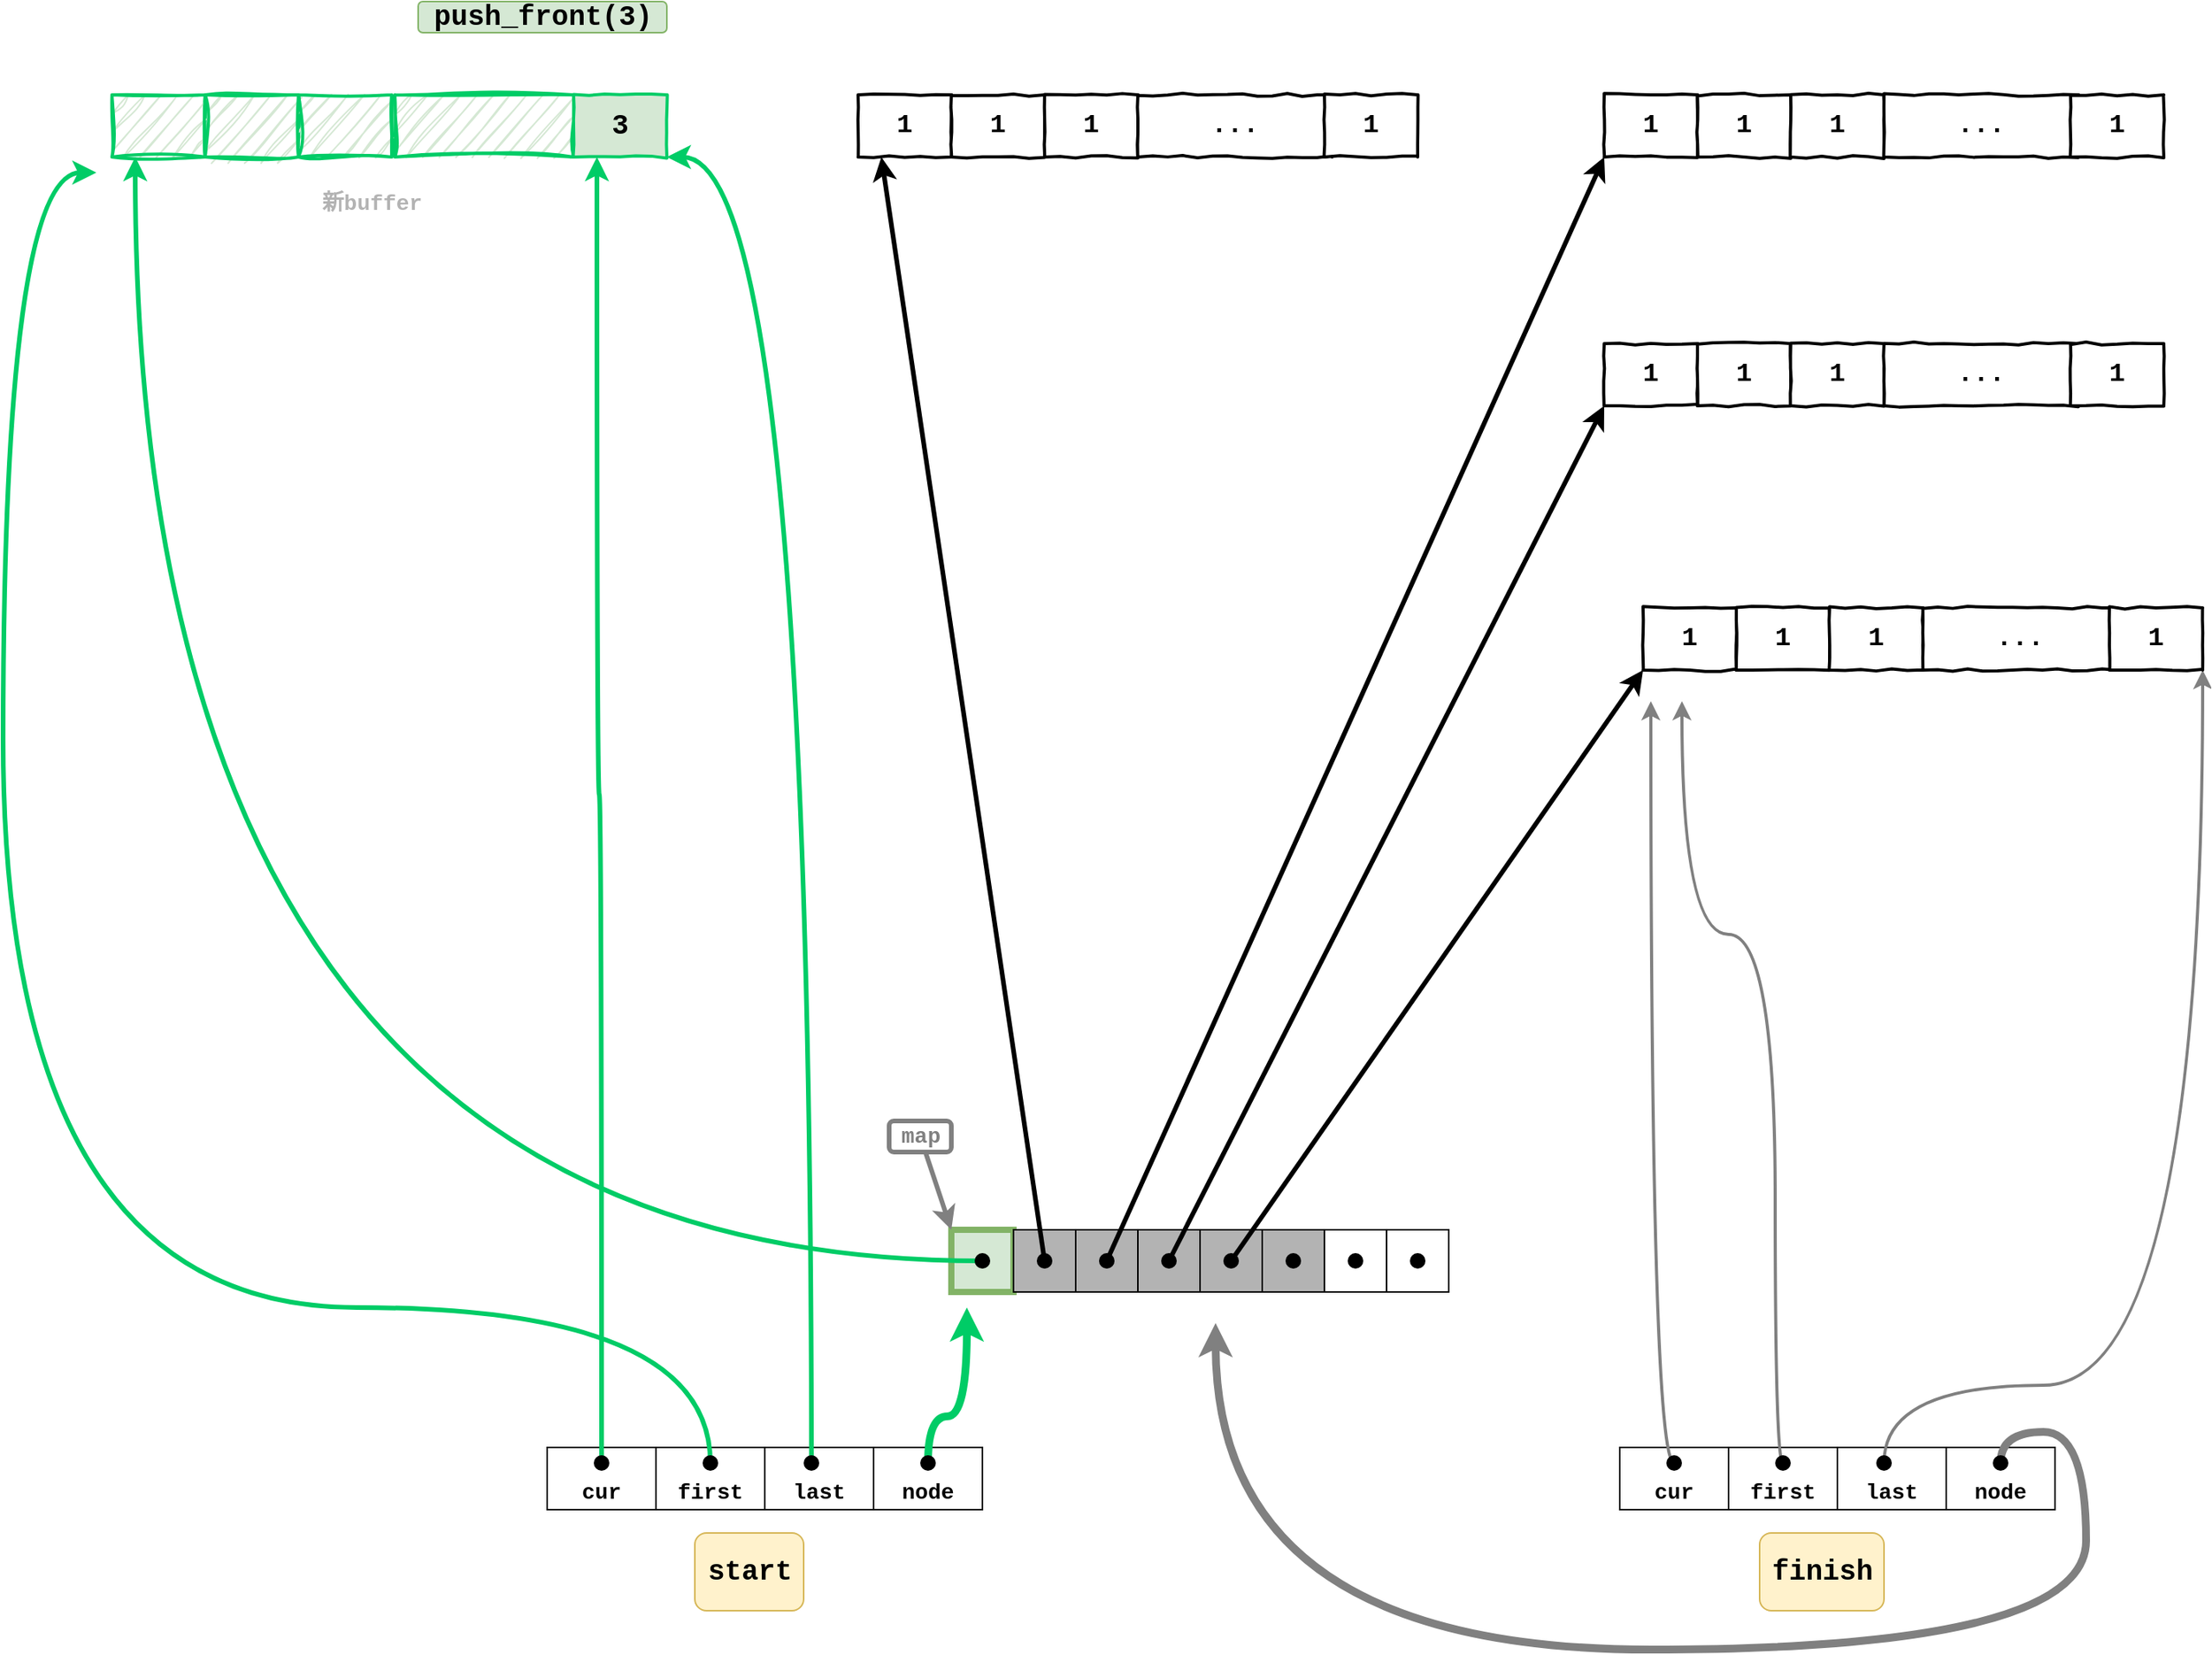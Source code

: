 <mxfile version="14.8.0" type="device"><diagram id="y7Ph8s2Iqi5CX6gG-_9M" name="第 1 页"><mxGraphModel dx="3442" dy="2253" grid="1" gridSize="10" guides="1" tooltips="1" connect="1" arrows="1" fold="1" page="1" pageScale="1" pageWidth="827" pageHeight="1169" math="0" shadow="0"><root><mxCell id="0"/><mxCell id="1" parent="0"/><mxCell id="33AfKhMXFvNYvfcDhJCF-1" value="" style="rounded=0;whiteSpace=wrap;html=1;fillColor=#B3B3B3;" parent="1" vertex="1"><mxGeometry x="-260" y="720" width="40" height="40" as="geometry"/></mxCell><mxCell id="33AfKhMXFvNYvfcDhJCF-3" value="" style="rounded=0;whiteSpace=wrap;html=1;fillColor=#B3B3B3;" parent="1" vertex="1"><mxGeometry x="-220" y="720" width="40" height="40" as="geometry"/></mxCell><mxCell id="33AfKhMXFvNYvfcDhJCF-4" value="" style="rounded=0;whiteSpace=wrap;html=1;fontColor=#808080;fillColor=#B3B3B3;" parent="1" vertex="1"><mxGeometry x="-180" y="720" width="40" height="40" as="geometry"/></mxCell><mxCell id="33AfKhMXFvNYvfcDhJCF-6" value="" style="rounded=0;whiteSpace=wrap;html=1;fillColor=#d5e8d4;strokeColor=#82b366;strokeWidth=4;" parent="1" vertex="1"><mxGeometry x="-380" y="720" width="40" height="40" as="geometry"/></mxCell><mxCell id="33AfKhMXFvNYvfcDhJCF-7" value="" style="rounded=0;whiteSpace=wrap;html=1;fillColor=#B3B3B3;" parent="1" vertex="1"><mxGeometry x="-340" y="720" width="40" height="40" as="geometry"/></mxCell><mxCell id="33AfKhMXFvNYvfcDhJCF-8" value="" style="rounded=0;whiteSpace=wrap;html=1;fillColor=#B3B3B3;" parent="1" vertex="1"><mxGeometry x="-300" y="720" width="40" height="40" as="geometry"/></mxCell><mxCell id="33AfKhMXFvNYvfcDhJCF-20" value="&lt;font face=&quot;Courier New&quot; style=&quot;font-size: 14px&quot;&gt;&lt;span&gt;&lt;br&gt;cur&lt;/span&gt;&lt;/font&gt;" style="rounded=0;whiteSpace=wrap;html=1;fontStyle=1" parent="1" vertex="1"><mxGeometry x="50" y="860" width="70" height="40" as="geometry"/></mxCell><mxCell id="33AfKhMXFvNYvfcDhJCF-21" value="&lt;font style=&quot;font-size: 14px&quot; face=&quot;Courier New&quot;&gt;&lt;br&gt;first&lt;/font&gt;" style="rounded=0;whiteSpace=wrap;html=1;fontStyle=1" parent="1" vertex="1"><mxGeometry x="120" y="860" width="70" height="40" as="geometry"/></mxCell><mxCell id="33AfKhMXFvNYvfcDhJCF-24" value="&lt;font style=&quot;font-size: 14px&quot; face=&quot;Courier New&quot;&gt;&lt;br&gt;last&lt;/font&gt;" style="rounded=0;whiteSpace=wrap;html=1;fontStyle=1" parent="1" vertex="1"><mxGeometry x="190" y="860" width="70" height="40" as="geometry"/></mxCell><mxCell id="33AfKhMXFvNYvfcDhJCF-25" value="&lt;font style=&quot;font-size: 14px&quot; face=&quot;Courier New&quot;&gt;&lt;br&gt;node&lt;/font&gt;" style="rounded=0;whiteSpace=wrap;html=1;fontStyle=1" parent="1" vertex="1"><mxGeometry x="260" y="860" width="70" height="40" as="geometry"/></mxCell><mxCell id="33AfKhMXFvNYvfcDhJCF-28" style="rounded=0;orthogonalLoop=1;jettySize=auto;html=1;entryX=0;entryY=0;entryDx=0;entryDy=0;strokeWidth=3;strokeColor=#808080;" parent="1" source="33AfKhMXFvNYvfcDhJCF-27" target="33AfKhMXFvNYvfcDhJCF-6" edge="1"><mxGeometry relative="1" as="geometry"/></mxCell><mxCell id="33AfKhMXFvNYvfcDhJCF-27" value="&lt;font face=&quot;Courier New&quot; style=&quot;font-size: 14px&quot; color=&quot;#808080&quot;&gt;&lt;b&gt;map&lt;/b&gt;&lt;/font&gt;" style="text;html=1;align=center;verticalAlign=middle;resizable=0;points=[];autosize=1;fontColor=#333333;rounded=1;strokeWidth=3;strokeColor=#808080;" parent="1" vertex="1"><mxGeometry x="-420" y="650" width="40" height="20" as="geometry"/></mxCell><mxCell id="diXRxJSYteFQkHwP7qSy-6" style="edgeStyle=orthogonalEdgeStyle;curved=1;rounded=0;orthogonalLoop=1;jettySize=auto;html=1;strokeWidth=3;strokeColor=#00CC66;entryX=0.25;entryY=1;entryDx=0;entryDy=0;" edge="1" parent="1" source="33AfKhMXFvNYvfcDhJCF-34" target="MjodUFUl4oMZJSIOe9SV-109"><mxGeometry relative="1" as="geometry"><mxPoint x="-1100.0" y="50" as="targetPoint"/></mxGeometry></mxCell><mxCell id="33AfKhMXFvNYvfcDhJCF-34" value="" style="shape=waypoint;sketch=0;fillStyle=solid;size=6;pointerEvents=1;points=[];fillColor=none;resizable=0;rotatable=0;perimeter=centerPerimeter;snapToPoint=1;rounded=1;strokeWidth=3;" parent="1" vertex="1"><mxGeometry x="-380" y="720" width="40" height="40" as="geometry"/></mxCell><mxCell id="MjodUFUl4oMZJSIOe9SV-79" style="rounded=0;orthogonalLoop=1;jettySize=auto;html=1;entryX=0.25;entryY=1;entryDx=0;entryDy=0;fontFamily=Courier New;fontSize=18;fontColor=#808080;strokeWidth=3;" parent="1" source="33AfKhMXFvNYvfcDhJCF-35" target="MjodUFUl4oMZJSIOe9SV-71" edge="1"><mxGeometry relative="1" as="geometry"/></mxCell><mxCell id="33AfKhMXFvNYvfcDhJCF-35" value="" style="shape=waypoint;sketch=0;fillStyle=solid;size=6;pointerEvents=1;points=[];fillColor=none;resizable=0;rotatable=0;perimeter=centerPerimeter;snapToPoint=1;rounded=1;strokeWidth=3;" parent="1" vertex="1"><mxGeometry x="-340" y="720" width="40" height="40" as="geometry"/></mxCell><mxCell id="MjodUFUl4oMZJSIOe9SV-37" style="rounded=0;orthogonalLoop=1;jettySize=auto;html=1;entryX=0;entryY=1;entryDx=0;entryDy=0;strokeWidth=3;" parent="1" source="33AfKhMXFvNYvfcDhJCF-36" target="MjodUFUl4oMZJSIOe9SV-1" edge="1"><mxGeometry relative="1" as="geometry"/></mxCell><mxCell id="33AfKhMXFvNYvfcDhJCF-36" value="" style="shape=waypoint;sketch=0;fillStyle=solid;size=6;pointerEvents=1;points=[];fillColor=none;resizable=0;rotatable=0;perimeter=centerPerimeter;snapToPoint=1;rounded=1;strokeWidth=3;" parent="1" vertex="1"><mxGeometry x="-300" y="720" width="40" height="40" as="geometry"/></mxCell><mxCell id="MjodUFUl4oMZJSIOe9SV-38" style="edgeStyle=none;rounded=0;orthogonalLoop=1;jettySize=auto;html=1;entryX=0;entryY=1;entryDx=0;entryDy=0;strokeWidth=3;" parent="1" source="33AfKhMXFvNYvfcDhJCF-37" edge="1"><mxGeometry relative="1" as="geometry"><mxPoint x="40" y="190" as="targetPoint"/></mxGeometry></mxCell><mxCell id="33AfKhMXFvNYvfcDhJCF-37" value="" style="shape=waypoint;sketch=0;fillStyle=solid;size=6;pointerEvents=1;points=[];fillColor=none;resizable=0;rotatable=0;perimeter=centerPerimeter;snapToPoint=1;rounded=1;strokeWidth=3;" parent="1" vertex="1"><mxGeometry x="-260" y="720" width="40" height="40" as="geometry"/></mxCell><mxCell id="MjodUFUl4oMZJSIOe9SV-106" style="edgeStyle=none;rounded=0;orthogonalLoop=1;jettySize=auto;html=1;entryX=0;entryY=1;entryDx=0;entryDy=0;fontFamily=Courier New;fontSize=18;fontColor=#808080;strokeColor=#000000;strokeWidth=3;" parent="1" source="33AfKhMXFvNYvfcDhJCF-38" target="MjodUFUl4oMZJSIOe9SV-97" edge="1"><mxGeometry relative="1" as="geometry"/></mxCell><mxCell id="33AfKhMXFvNYvfcDhJCF-38" value="" style="shape=waypoint;sketch=0;fillStyle=solid;size=6;pointerEvents=1;points=[];resizable=0;rotatable=0;perimeter=centerPerimeter;snapToPoint=1;rounded=1;strokeWidth=3;fillColor=#B3B3B3;" parent="1" vertex="1"><mxGeometry x="-220" y="720" width="40" height="40" as="geometry"/></mxCell><mxCell id="33AfKhMXFvNYvfcDhJCF-40" value="" style="shape=waypoint;sketch=0;fillStyle=solid;size=6;pointerEvents=1;points=[];fillColor=none;resizable=0;rotatable=0;perimeter=centerPerimeter;snapToPoint=1;rounded=1;strokeWidth=3;" parent="1" vertex="1"><mxGeometry x="-180" y="720" width="40" height="40" as="geometry"/></mxCell><mxCell id="diXRxJSYteFQkHwP7qSy-1" style="edgeStyle=orthogonalEdgeStyle;rounded=0;orthogonalLoop=1;jettySize=auto;html=1;strokeColor=#808080;curved=1;strokeWidth=2;" edge="1" parent="1" source="33AfKhMXFvNYvfcDhJCF-43"><mxGeometry relative="1" as="geometry"><mxPoint x="70" y="380" as="targetPoint"/><Array as="points"><mxPoint x="70" y="870"/></Array></mxGeometry></mxCell><mxCell id="33AfKhMXFvNYvfcDhJCF-43" value="" style="shape=waypoint;sketch=0;fillStyle=solid;size=6;pointerEvents=1;points=[];fillColor=none;resizable=0;rotatable=0;perimeter=centerPerimeter;snapToPoint=1;rounded=1;strokeWidth=3;" parent="1" vertex="1"><mxGeometry x="65" y="850" width="40" height="40" as="geometry"/></mxCell><mxCell id="diXRxJSYteFQkHwP7qSy-2" style="edgeStyle=orthogonalEdgeStyle;curved=1;rounded=0;orthogonalLoop=1;jettySize=auto;html=1;strokeColor=#808080;strokeWidth=2;" edge="1" parent="1" source="33AfKhMXFvNYvfcDhJCF-44"><mxGeometry relative="1" as="geometry"><mxPoint x="90" y="380" as="targetPoint"/><Array as="points"><mxPoint x="150" y="870"/><mxPoint x="150" y="530"/><mxPoint x="90" y="530"/></Array></mxGeometry></mxCell><mxCell id="33AfKhMXFvNYvfcDhJCF-44" value="" style="shape=waypoint;sketch=0;fillStyle=solid;size=6;pointerEvents=1;points=[];fillColor=none;resizable=0;rotatable=0;perimeter=centerPerimeter;snapToPoint=1;rounded=1;strokeWidth=3;" parent="1" vertex="1"><mxGeometry x="135" y="850" width="40" height="40" as="geometry"/></mxCell><mxCell id="diXRxJSYteFQkHwP7qSy-3" style="edgeStyle=orthogonalEdgeStyle;curved=1;rounded=0;orthogonalLoop=1;jettySize=auto;html=1;entryX=1;entryY=1;entryDx=0;entryDy=0;strokeColor=#808080;strokeWidth=2;" edge="1" parent="1" source="33AfKhMXFvNYvfcDhJCF-45" target="MjodUFUl4oMZJSIOe9SV-101"><mxGeometry relative="1" as="geometry"><Array as="points"><mxPoint x="220" y="820"/><mxPoint x="425" y="820"/></Array></mxGeometry></mxCell><mxCell id="33AfKhMXFvNYvfcDhJCF-45" value="" style="shape=waypoint;sketch=0;fillStyle=solid;size=6;pointerEvents=1;points=[];fillColor=none;resizable=0;rotatable=0;perimeter=centerPerimeter;snapToPoint=1;rounded=1;strokeWidth=3;" parent="1" vertex="1"><mxGeometry x="200" y="850" width="40" height="40" as="geometry"/></mxCell><mxCell id="MjodUFUl4oMZJSIOe9SV-47" style="edgeStyle=orthogonalEdgeStyle;curved=1;rounded=0;orthogonalLoop=1;jettySize=auto;html=1;strokeWidth=5;fillColor=#fff2cc;strokeColor=#808080;" parent="1" source="33AfKhMXFvNYvfcDhJCF-46" edge="1"><mxGeometry relative="1" as="geometry"><mxPoint x="-210" y="780" as="targetPoint"/><Array as="points"><mxPoint x="295" y="850"/><mxPoint x="350" y="850"/><mxPoint x="350" y="990"/><mxPoint x="-210" y="990"/></Array></mxGeometry></mxCell><mxCell id="33AfKhMXFvNYvfcDhJCF-46" value="" style="shape=waypoint;sketch=0;fillStyle=solid;size=6;pointerEvents=1;points=[];fillColor=none;resizable=0;rotatable=0;perimeter=centerPerimeter;snapToPoint=1;rounded=1;strokeWidth=3;" parent="1" vertex="1"><mxGeometry x="275" y="850" width="40" height="40" as="geometry"/></mxCell><mxCell id="33AfKhMXFvNYvfcDhJCF-55" value="&lt;b&gt;&lt;font face=&quot;Courier New&quot; style=&quot;font-size: 18px&quot;&gt;&lt;br&gt;finish&lt;br&gt;&lt;br&gt;&lt;/font&gt;&lt;/b&gt;" style="text;html=1;align=center;verticalAlign=middle;resizable=0;points=[];autosize=1;strokeColor=#d6b656;fillColor=#fff2cc;rounded=1;" parent="1" vertex="1"><mxGeometry x="140" y="915" width="80" height="50" as="geometry"/></mxCell><mxCell id="MjodUFUl4oMZJSIOe9SV-1" value="1" style="rounded=0;whiteSpace=wrap;html=1;fontFamily=Courier New;fontSize=17;fontStyle=1;comic=1;jiggle=2;strokeWidth=2;" parent="1" vertex="1"><mxGeometry x="40" y="-10" width="60" height="40" as="geometry"/></mxCell><mxCell id="MjodUFUl4oMZJSIOe9SV-2" value="1" style="rounded=0;whiteSpace=wrap;html=1;fontFamily=Courier New;fontSize=17;fontStyle=1;comic=1;jiggle=2;strokeWidth=2;" parent="1" vertex="1"><mxGeometry x="100" y="-10" width="60" height="40" as="geometry"/></mxCell><mxCell id="MjodUFUl4oMZJSIOe9SV-3" value="1" style="rounded=0;whiteSpace=wrap;html=1;fontFamily=Courier New;fontSize=17;fontStyle=1;comic=1;jiggle=2;strokeWidth=2;" parent="1" vertex="1"><mxGeometry x="160" y="-10" width="60" height="40" as="geometry"/></mxCell><mxCell id="MjodUFUl4oMZJSIOe9SV-7" value="&lt;span style=&quot;font-size: 17px;&quot;&gt;&lt;font style=&quot;font-size: 17px;&quot;&gt;...&lt;/font&gt;&lt;/span&gt;" style="rounded=0;whiteSpace=wrap;html=1;fontFamily=Courier New;fontSize=17;fontStyle=1;comic=1;jiggle=2;strokeWidth=2;" parent="1" vertex="1"><mxGeometry x="220" y="-10" width="125" height="40" as="geometry"/></mxCell><mxCell id="MjodUFUl4oMZJSIOe9SV-9" value="1" style="rounded=0;whiteSpace=wrap;html=1;fontFamily=Courier New;fontSize=17;fontStyle=1;comic=1;jiggle=2;strokeWidth=2;" parent="1" vertex="1"><mxGeometry x="340" y="-10" width="60" height="40" as="geometry"/></mxCell><mxCell id="MjodUFUl4oMZJSIOe9SV-10" value="&lt;font face=&quot;Courier New&quot; style=&quot;font-size: 14px&quot;&gt;&lt;span&gt;&lt;br&gt;cur&lt;/span&gt;&lt;/font&gt;" style="rounded=0;whiteSpace=wrap;html=1;fontStyle=1" parent="1" vertex="1"><mxGeometry x="-640" y="860" width="70" height="40" as="geometry"/></mxCell><mxCell id="MjodUFUl4oMZJSIOe9SV-11" value="&lt;font style=&quot;font-size: 14px&quot; face=&quot;Courier New&quot;&gt;&lt;br&gt;first&lt;/font&gt;" style="rounded=0;whiteSpace=wrap;html=1;fontStyle=1" parent="1" vertex="1"><mxGeometry x="-570" y="860" width="70" height="40" as="geometry"/></mxCell><mxCell id="MjodUFUl4oMZJSIOe9SV-12" value="&lt;font style=&quot;font-size: 14px&quot; face=&quot;Courier New&quot;&gt;&lt;br&gt;last&lt;/font&gt;" style="rounded=0;whiteSpace=wrap;html=1;fontStyle=1" parent="1" vertex="1"><mxGeometry x="-500" y="860" width="70" height="40" as="geometry"/></mxCell><mxCell id="MjodUFUl4oMZJSIOe9SV-13" value="&lt;font style=&quot;font-size: 14px&quot; face=&quot;Courier New&quot;&gt;&lt;br&gt;node&lt;/font&gt;" style="rounded=0;whiteSpace=wrap;html=1;fontStyle=1" parent="1" vertex="1"><mxGeometry x="-430" y="860" width="70" height="40" as="geometry"/></mxCell><mxCell id="diXRxJSYteFQkHwP7qSy-8" style="edgeStyle=orthogonalEdgeStyle;curved=1;rounded=0;orthogonalLoop=1;jettySize=auto;html=1;entryX=0.25;entryY=1;entryDx=0;entryDy=0;strokeColor=#00CC66;strokeWidth=3;" edge="1" parent="1" source="MjodUFUl4oMZJSIOe9SV-14" target="MjodUFUl4oMZJSIOe9SV-36"><mxGeometry relative="1" as="geometry"/></mxCell><mxCell id="MjodUFUl4oMZJSIOe9SV-14" value="" style="shape=waypoint;sketch=0;fillStyle=solid;size=6;pointerEvents=1;points=[];fillColor=none;resizable=0;rotatable=0;perimeter=centerPerimeter;snapToPoint=1;rounded=1;strokeWidth=3;" parent="1" vertex="1"><mxGeometry x="-625" y="850" width="40" height="40" as="geometry"/></mxCell><mxCell id="diXRxJSYteFQkHwP7qSy-9" style="edgeStyle=orthogonalEdgeStyle;curved=1;rounded=0;orthogonalLoop=1;jettySize=auto;html=1;strokeColor=#00CC66;strokeWidth=3;" edge="1" parent="1" source="MjodUFUl4oMZJSIOe9SV-15"><mxGeometry relative="1" as="geometry"><mxPoint x="-930" y="40" as="targetPoint"/><Array as="points"><mxPoint x="-535" y="770"/><mxPoint x="-990" y="770"/><mxPoint x="-990" y="40"/></Array></mxGeometry></mxCell><mxCell id="MjodUFUl4oMZJSIOe9SV-15" value="" style="shape=waypoint;sketch=0;fillStyle=solid;size=6;pointerEvents=1;points=[];fillColor=none;resizable=0;rotatable=0;perimeter=centerPerimeter;snapToPoint=1;rounded=1;strokeWidth=3;" parent="1" vertex="1"><mxGeometry x="-555" y="850" width="40" height="40" as="geometry"/></mxCell><mxCell id="diXRxJSYteFQkHwP7qSy-12" style="edgeStyle=orthogonalEdgeStyle;curved=1;rounded=0;orthogonalLoop=1;jettySize=auto;html=1;entryX=1;entryY=1;entryDx=0;entryDy=0;strokeColor=#00CC66;strokeWidth=3;" edge="1" parent="1" source="MjodUFUl4oMZJSIOe9SV-16" target="MjodUFUl4oMZJSIOe9SV-36"><mxGeometry relative="1" as="geometry"><Array as="points"><mxPoint x="-470" y="30"/></Array></mxGeometry></mxCell><mxCell id="MjodUFUl4oMZJSIOe9SV-16" value="" style="shape=waypoint;sketch=0;fillStyle=solid;size=6;pointerEvents=1;points=[];fillColor=none;resizable=0;rotatable=0;perimeter=centerPerimeter;snapToPoint=1;rounded=1;strokeWidth=3;" parent="1" vertex="1"><mxGeometry x="-490" y="850" width="40" height="40" as="geometry"/></mxCell><mxCell id="MjodUFUl4oMZJSIOe9SV-46" style="edgeStyle=orthogonalEdgeStyle;curved=1;rounded=0;orthogonalLoop=1;jettySize=auto;html=1;strokeWidth=5;fillColor=#fff2cc;strokeColor=#00CC66;" parent="1" source="MjodUFUl4oMZJSIOe9SV-17" edge="1"><mxGeometry relative="1" as="geometry"><mxPoint x="-370" y="770" as="targetPoint"/><Array as="points"><mxPoint x="-395" y="840"/><mxPoint x="-370" y="840"/></Array></mxGeometry></mxCell><mxCell id="MjodUFUl4oMZJSIOe9SV-17" value="" style="shape=waypoint;sketch=0;fillStyle=solid;size=6;pointerEvents=1;points=[];fillColor=none;resizable=0;rotatable=0;perimeter=centerPerimeter;snapToPoint=1;rounded=1;strokeWidth=3;" parent="1" vertex="1"><mxGeometry x="-415" y="850" width="40" height="40" as="geometry"/></mxCell><mxCell id="MjodUFUl4oMZJSIOe9SV-18" value="&lt;b&gt;&lt;font face=&quot;Courier New&quot; style=&quot;font-size: 18px&quot;&gt;&lt;br&gt;start&lt;br&gt;&lt;br&gt;&lt;/font&gt;&lt;/b&gt;" style="text;html=1;align=center;verticalAlign=middle;resizable=0;points=[];autosize=1;strokeColor=#d6b656;fillColor=#fff2cc;rounded=1;" parent="1" vertex="1"><mxGeometry x="-545" y="915" width="70" height="50" as="geometry"/></mxCell><mxCell id="MjodUFUl4oMZJSIOe9SV-34" value="" style="rounded=0;whiteSpace=wrap;html=1;fillColor=#d5e8d4;sketch=1;strokeColor=#00CC66;strokeWidth=2;comic=1;jiggle=2;" parent="1" vertex="1"><mxGeometry x="-860" y="-10" width="60" height="40" as="geometry"/></mxCell><mxCell id="MjodUFUl4oMZJSIOe9SV-35" value="" style="rounded=0;whiteSpace=wrap;html=1;sketch=1;fillColor=#d5e8d4;shadow=0;strokeColor=#00CC66;strokeWidth=2;comic=1;jiggle=2;" parent="1" vertex="1"><mxGeometry x="-738" y="-10" width="115" height="40" as="geometry"/></mxCell><mxCell id="MjodUFUl4oMZJSIOe9SV-36" value="&lt;b&gt;&lt;font face=&quot;Courier New&quot; style=&quot;font-size: 18px&quot;&gt;3&lt;/font&gt;&lt;/b&gt;" style="rounded=0;whiteSpace=wrap;html=1;fillColor=#d5e8d4;shadow=0;sketch=0;strokeColor=#00CC66;strokeWidth=2;comic=1;jiggle=2;" parent="1" vertex="1"><mxGeometry x="-623" y="-10" width="60" height="40" as="geometry"/></mxCell><mxCell id="MjodUFUl4oMZJSIOe9SV-58" value="" style="rounded=0;whiteSpace=wrap;html=1;" parent="1" vertex="1"><mxGeometry x="-140" y="720" width="40" height="40" as="geometry"/></mxCell><mxCell id="MjodUFUl4oMZJSIOe9SV-59" value="" style="rounded=0;whiteSpace=wrap;html=1;" parent="1" vertex="1"><mxGeometry x="-100" y="720" width="40" height="40" as="geometry"/></mxCell><mxCell id="MjodUFUl4oMZJSIOe9SV-60" value="" style="shape=waypoint;sketch=0;fillStyle=solid;size=6;pointerEvents=1;points=[];fillColor=none;resizable=0;rotatable=0;perimeter=centerPerimeter;snapToPoint=1;rounded=1;strokeWidth=3;" parent="1" vertex="1"><mxGeometry x="-140" y="720" width="40" height="40" as="geometry"/></mxCell><mxCell id="MjodUFUl4oMZJSIOe9SV-61" value="" style="shape=waypoint;sketch=0;fillStyle=solid;size=6;pointerEvents=1;points=[];fillColor=none;resizable=0;rotatable=0;perimeter=centerPerimeter;snapToPoint=1;rounded=1;strokeWidth=3;" parent="1" vertex="1"><mxGeometry x="-100" y="720" width="40" height="40" as="geometry"/></mxCell><mxCell id="MjodUFUl4oMZJSIOe9SV-62" value="1" style="rounded=0;whiteSpace=wrap;html=1;fontFamily=Courier New;fontSize=17;fontStyle=1;comic=1;strokeWidth=2;jiggle=2;" parent="1" vertex="1"><mxGeometry x="40" y="150" width="60" height="40" as="geometry"/></mxCell><mxCell id="MjodUFUl4oMZJSIOe9SV-63" value="1" style="rounded=0;whiteSpace=wrap;html=1;fontFamily=Courier New;fontSize=17;fontStyle=1;comic=1;strokeWidth=2;jiggle=2;" parent="1" vertex="1"><mxGeometry x="100" y="150" width="60" height="40" as="geometry"/></mxCell><mxCell id="MjodUFUl4oMZJSIOe9SV-64" value="1" style="rounded=0;whiteSpace=wrap;html=1;fontFamily=Courier New;fontSize=17;fontStyle=1;comic=1;strokeWidth=2;jiggle=2;" parent="1" vertex="1"><mxGeometry x="160" y="150" width="60" height="40" as="geometry"/></mxCell><mxCell id="MjodUFUl4oMZJSIOe9SV-65" value="&lt;span style=&quot;font-size: 17px;&quot;&gt;&lt;font style=&quot;font-size: 17px;&quot;&gt;...&lt;/font&gt;&lt;/span&gt;" style="rounded=0;whiteSpace=wrap;html=1;fontFamily=Courier New;fontSize=17;fontStyle=1;comic=1;strokeWidth=2;jiggle=2;" parent="1" vertex="1"><mxGeometry x="220" y="150" width="125" height="40" as="geometry"/></mxCell><mxCell id="MjodUFUl4oMZJSIOe9SV-66" value="1" style="rounded=0;whiteSpace=wrap;html=1;fontFamily=Courier New;fontSize=17;fontStyle=1;comic=1;strokeWidth=2;jiggle=2;" parent="1" vertex="1"><mxGeometry x="340" y="150" width="60" height="40" as="geometry"/></mxCell><mxCell id="MjodUFUl4oMZJSIOe9SV-71" value="1" style="rounded=0;whiteSpace=wrap;html=1;fontFamily=Courier New;fontSize=17;fontStyle=1;comic=1;jiggle=2;strokeWidth=2;" parent="1" vertex="1"><mxGeometry x="-440" y="-10" width="60" height="40" as="geometry"/></mxCell><mxCell id="MjodUFUl4oMZJSIOe9SV-72" value="1" style="rounded=0;whiteSpace=wrap;html=1;fontFamily=Courier New;fontSize=17;fontStyle=1;comic=1;jiggle=2;strokeWidth=2;" parent="1" vertex="1"><mxGeometry x="-380" y="-10" width="60" height="40" as="geometry"/></mxCell><mxCell id="MjodUFUl4oMZJSIOe9SV-73" value="1" style="rounded=0;whiteSpace=wrap;html=1;fontFamily=Courier New;fontSize=17;fontStyle=1;comic=1;jiggle=2;strokeWidth=2;" parent="1" vertex="1"><mxGeometry x="-320" y="-10" width="60" height="40" as="geometry"/></mxCell><mxCell id="MjodUFUl4oMZJSIOe9SV-74" value="&lt;span style=&quot;font-size: 17px;&quot;&gt;&lt;font style=&quot;font-size: 17px;&quot;&gt;...&lt;/font&gt;&lt;/span&gt;" style="rounded=0;whiteSpace=wrap;html=1;fontFamily=Courier New;fontSize=17;fontStyle=1;comic=1;jiggle=2;strokeWidth=2;" parent="1" vertex="1"><mxGeometry x="-260" y="-10" width="125" height="40" as="geometry"/></mxCell><mxCell id="MjodUFUl4oMZJSIOe9SV-75" value="1" style="rounded=0;whiteSpace=wrap;html=1;fontFamily=Courier New;fontSize=17;fontStyle=1;comic=1;jiggle=2;strokeWidth=2;" parent="1" vertex="1"><mxGeometry x="-140" y="-10" width="60" height="40" as="geometry"/></mxCell><mxCell id="MjodUFUl4oMZJSIOe9SV-97" value="1" style="rounded=0;whiteSpace=wrap;html=1;fontFamily=Courier New;fontSize=17;fontStyle=1;strokeWidth=2;comic=1;jiggle=2;" parent="1" vertex="1"><mxGeometry x="65" y="320" width="60" height="40" as="geometry"/></mxCell><mxCell id="MjodUFUl4oMZJSIOe9SV-98" value="1" style="rounded=0;whiteSpace=wrap;html=1;fontFamily=Courier New;fontSize=17;fontStyle=1;strokeWidth=2;comic=1;jiggle=2;" parent="1" vertex="1"><mxGeometry x="125" y="320" width="60" height="40" as="geometry"/></mxCell><mxCell id="MjodUFUl4oMZJSIOe9SV-99" value="1" style="rounded=0;whiteSpace=wrap;html=1;fontFamily=Courier New;fontSize=17;fontStyle=1;strokeWidth=2;comic=1;jiggle=2;" parent="1" vertex="1"><mxGeometry x="185" y="320" width="60" height="40" as="geometry"/></mxCell><mxCell id="MjodUFUl4oMZJSIOe9SV-100" value="&lt;span style=&quot;font-size: 17px;&quot;&gt;&lt;font style=&quot;font-size: 17px;&quot;&gt;...&lt;/font&gt;&lt;/span&gt;" style="rounded=0;whiteSpace=wrap;html=1;fontFamily=Courier New;fontSize=17;fontStyle=1;strokeWidth=2;comic=1;jiggle=2;" parent="1" vertex="1"><mxGeometry x="245" y="320" width="125" height="40" as="geometry"/></mxCell><mxCell id="MjodUFUl4oMZJSIOe9SV-101" value="1" style="rounded=0;whiteSpace=wrap;html=1;fontFamily=Courier New;fontSize=17;fontStyle=1;strokeWidth=2;comic=1;jiggle=2;" parent="1" vertex="1"><mxGeometry x="365" y="320" width="60" height="40" as="geometry"/></mxCell><mxCell id="MjodUFUl4oMZJSIOe9SV-109" value="" style="rounded=0;whiteSpace=wrap;html=1;fillColor=#d5e8d4;sketch=1;strokeColor=#00CC66;strokeWidth=2;comic=1;jiggle=2;" parent="1" vertex="1"><mxGeometry x="-920" y="-10" width="60" height="40" as="geometry"/></mxCell><mxCell id="MjodUFUl4oMZJSIOe9SV-112" value="" style="rounded=0;whiteSpace=wrap;html=1;fillColor=#d5e8d4;sketch=1;strokeColor=#00CC66;strokeWidth=2;comic=1;jiggle=2;" parent="1" vertex="1"><mxGeometry x="-800" y="-10" width="60" height="40" as="geometry"/></mxCell><mxCell id="diXRxJSYteFQkHwP7qSy-4" value="&lt;b&gt;&lt;font face=&quot;Courier New&quot; style=&quot;font-size: 18px&quot;&gt;push_front(3)&lt;/font&gt;&lt;/b&gt;" style="text;html=1;align=center;verticalAlign=middle;resizable=0;points=[];autosize=1;strokeColor=#82b366;fillColor=#d5e8d4;rounded=1;" vertex="1" parent="1"><mxGeometry x="-723" y="-70" width="160" height="20" as="geometry"/></mxCell><mxCell id="diXRxJSYteFQkHwP7qSy-10" value="&lt;b&gt;&lt;font face=&quot;Courier New&quot; style=&quot;font-size: 14px&quot; color=&quot;#b3b3b3&quot;&gt;新buffer&lt;/font&gt;&lt;/b&gt;" style="text;html=1;align=center;verticalAlign=middle;resizable=0;points=[];autosize=1;strokeColor=none;" vertex="1" parent="1"><mxGeometry x="-793" y="50" width="80" height="20" as="geometry"/></mxCell></root></mxGraphModel></diagram></mxfile>